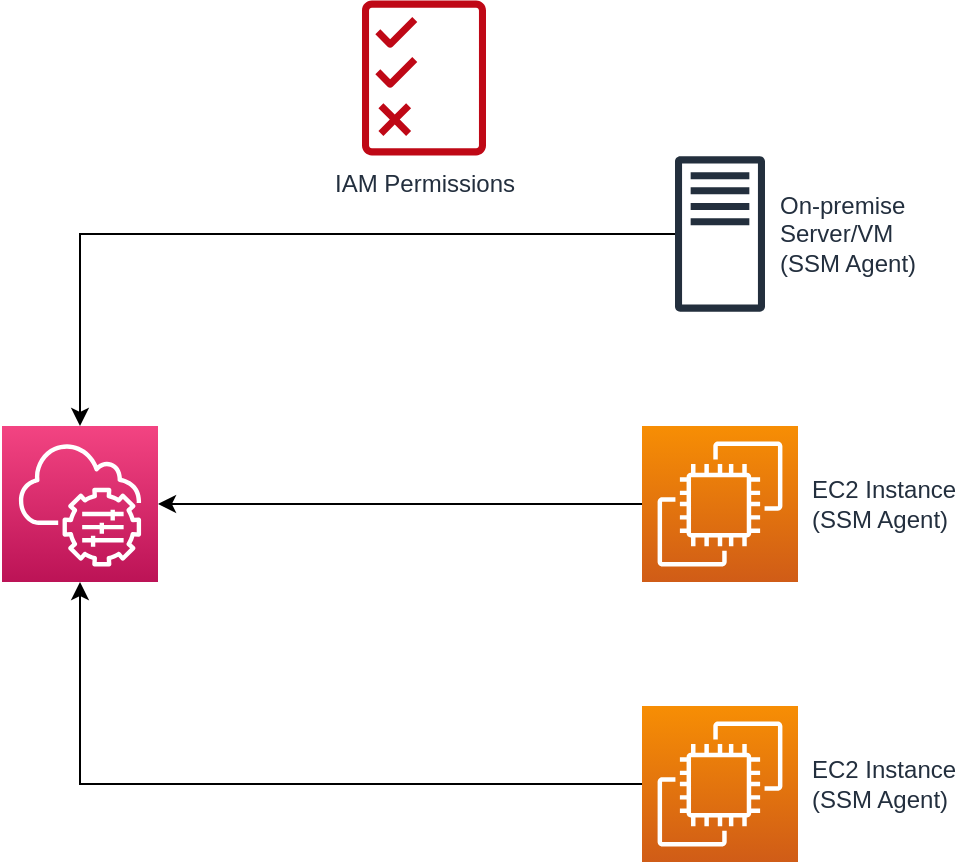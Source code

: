 <mxfile version="21.5.1" type="device">
  <diagram name="Page-1" id="WTxy-WzLW9nBEeRqSj2U">
    <mxGraphModel dx="2060" dy="840" grid="1" gridSize="10" guides="1" tooltips="1" connect="1" arrows="1" fold="1" page="1" pageScale="1" pageWidth="827" pageHeight="1169" math="0" shadow="0">
      <root>
        <mxCell id="0" />
        <mxCell id="1" parent="0" />
        <mxCell id="ZHi0Dastb0yQ3DSdDDk9-1" value="" style="sketch=0;points=[[0,0,0],[0.25,0,0],[0.5,0,0],[0.75,0,0],[1,0,0],[0,1,0],[0.25,1,0],[0.5,1,0],[0.75,1,0],[1,1,0],[0,0.25,0],[0,0.5,0],[0,0.75,0],[1,0.25,0],[1,0.5,0],[1,0.75,0]];points=[[0,0,0],[0.25,0,0],[0.5,0,0],[0.75,0,0],[1,0,0],[0,1,0],[0.25,1,0],[0.5,1,0],[0.75,1,0],[1,1,0],[0,0.25,0],[0,0.5,0],[0,0.75,0],[1,0.25,0],[1,0.5,0],[1,0.75,0]];outlineConnect=0;fontColor=#232F3E;gradientColor=#F34482;gradientDirection=north;fillColor=#BC1356;strokeColor=#ffffff;dashed=0;verticalLabelPosition=bottom;verticalAlign=top;align=center;html=1;fontSize=12;fontStyle=0;aspect=fixed;shape=mxgraph.aws4.resourceIcon;resIcon=mxgraph.aws4.systems_manager;" vertex="1" parent="1">
          <mxGeometry x="410" y="270" width="78" height="78" as="geometry" />
        </mxCell>
        <mxCell id="ZHi0Dastb0yQ3DSdDDk9-2" value="IAM Permissions" style="sketch=0;outlineConnect=0;fontColor=#232F3E;gradientColor=none;fillColor=#BF0816;strokeColor=none;dashed=0;verticalLabelPosition=bottom;verticalAlign=top;align=center;html=1;fontSize=12;fontStyle=0;aspect=fixed;pointerEvents=1;shape=mxgraph.aws4.permissions;" vertex="1" parent="1">
          <mxGeometry x="590" y="57" width="62" height="78" as="geometry" />
        </mxCell>
        <mxCell id="ZHi0Dastb0yQ3DSdDDk9-10" style="edgeStyle=orthogonalEdgeStyle;rounded=0;orthogonalLoop=1;jettySize=auto;html=1;" edge="1" parent="1" source="ZHi0Dastb0yQ3DSdDDk9-6" target="ZHi0Dastb0yQ3DSdDDk9-1">
          <mxGeometry relative="1" as="geometry" />
        </mxCell>
        <mxCell id="ZHi0Dastb0yQ3DSdDDk9-6" value="EC2 Instance&lt;br/&gt;(SSM Agent)" style="sketch=0;points=[[0,0,0],[0.25,0,0],[0.5,0,0],[0.75,0,0],[1,0,0],[0,1,0],[0.25,1,0],[0.5,1,0],[0.75,1,0],[1,1,0],[0,0.25,0],[0,0.5,0],[0,0.75,0],[1,0.25,0],[1,0.5,0],[1,0.75,0]];outlineConnect=0;fontColor=#232F3E;gradientColor=#F78E04;gradientDirection=north;fillColor=#D05C17;strokeColor=#ffffff;dashed=0;verticalLabelPosition=middle;verticalAlign=middle;align=left;html=1;fontSize=12;fontStyle=0;aspect=fixed;shape=mxgraph.aws4.resourceIcon;resIcon=mxgraph.aws4.ec2;labelPosition=right;spacingLeft=5;" vertex="1" parent="1">
          <mxGeometry x="730" y="270" width="78" height="78" as="geometry" />
        </mxCell>
        <mxCell id="ZHi0Dastb0yQ3DSdDDk9-9" style="edgeStyle=orthogonalEdgeStyle;rounded=0;orthogonalLoop=1;jettySize=auto;html=1;" edge="1" parent="1" source="ZHi0Dastb0yQ3DSdDDk9-7" target="ZHi0Dastb0yQ3DSdDDk9-1">
          <mxGeometry relative="1" as="geometry" />
        </mxCell>
        <mxCell id="ZHi0Dastb0yQ3DSdDDk9-7" value="On-premise&lt;br/&gt;Server/VM&lt;br/&gt;(SSM Agent)" style="sketch=0;outlineConnect=0;fontColor=#232F3E;gradientColor=none;fillColor=#232F3D;strokeColor=none;dashed=0;verticalLabelPosition=middle;verticalAlign=middle;align=left;html=1;fontSize=12;fontStyle=0;aspect=fixed;pointerEvents=1;shape=mxgraph.aws4.traditional_server;labelPosition=right;spacingLeft=5;" vertex="1" parent="1">
          <mxGeometry x="746.5" y="135" width="45" height="78" as="geometry" />
        </mxCell>
        <mxCell id="ZHi0Dastb0yQ3DSdDDk9-11" style="edgeStyle=orthogonalEdgeStyle;rounded=0;orthogonalLoop=1;jettySize=auto;html=1;" edge="1" parent="1" source="ZHi0Dastb0yQ3DSdDDk9-8" target="ZHi0Dastb0yQ3DSdDDk9-1">
          <mxGeometry relative="1" as="geometry" />
        </mxCell>
        <mxCell id="ZHi0Dastb0yQ3DSdDDk9-8" value="EC2 Instance&lt;br/&gt;(SSM Agent)" style="sketch=0;points=[[0,0,0],[0.25,0,0],[0.5,0,0],[0.75,0,0],[1,0,0],[0,1,0],[0.25,1,0],[0.5,1,0],[0.75,1,0],[1,1,0],[0,0.25,0],[0,0.5,0],[0,0.75,0],[1,0.25,0],[1,0.5,0],[1,0.75,0]];outlineConnect=0;fontColor=#232F3E;gradientColor=#F78E04;gradientDirection=north;fillColor=#D05C17;strokeColor=#ffffff;dashed=0;verticalLabelPosition=middle;verticalAlign=middle;align=left;html=1;fontSize=12;fontStyle=0;aspect=fixed;shape=mxgraph.aws4.resourceIcon;resIcon=mxgraph.aws4.ec2;labelPosition=right;spacingLeft=5;" vertex="1" parent="1">
          <mxGeometry x="730" y="410" width="78" height="78" as="geometry" />
        </mxCell>
      </root>
    </mxGraphModel>
  </diagram>
</mxfile>

